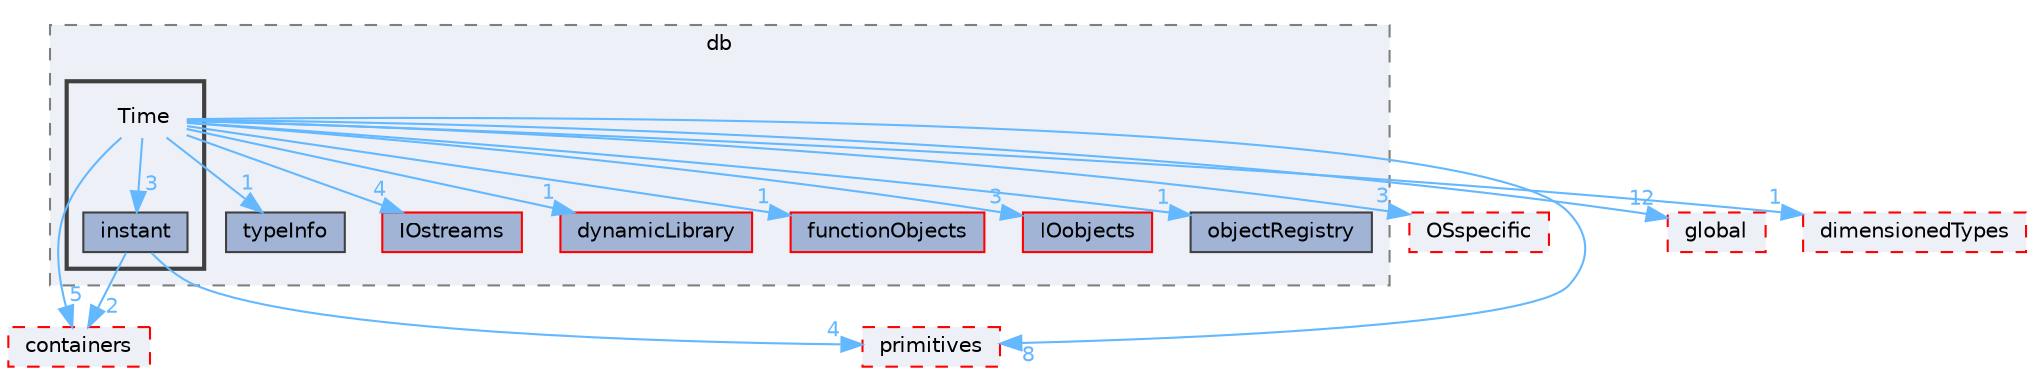digraph "src/OpenFOAM/db/Time"
{
 // LATEX_PDF_SIZE
  bgcolor="transparent";
  edge [fontname=Helvetica,fontsize=10,labelfontname=Helvetica,labelfontsize=10];
  node [fontname=Helvetica,fontsize=10,shape=box,height=0.2,width=0.4];
  compound=true
  subgraph clusterdir_63c634f7a7cfd679ac26c67fb30fc32f {
    graph [ bgcolor="#edf0f7", pencolor="grey50", label="db", fontname=Helvetica,fontsize=10 style="filled,dashed", URL="dir_63c634f7a7cfd679ac26c67fb30fc32f.html",tooltip=""]
  dir_44d37d0c4e72ffac3c5738348b92cda3 [label="typeInfo", fillcolor="#a2b4d6", color="grey25", style="filled", URL="dir_44d37d0c4e72ffac3c5738348b92cda3.html",tooltip=""];
  dir_466e4f5b4cc1582939ab4ceba36098d8 [label="IOstreams", fillcolor="#a2b4d6", color="red", style="filled", URL="dir_466e4f5b4cc1582939ab4ceba36098d8.html",tooltip=""];
  dir_65d267bb6b65740acaf7d5fe4aebd101 [label="dynamicLibrary", fillcolor="#a2b4d6", color="red", style="filled", URL="dir_65d267bb6b65740acaf7d5fe4aebd101.html",tooltip=""];
  dir_b1391b8691e21d3cff54e51a698f3c2b [label="functionObjects", fillcolor="#a2b4d6", color="red", style="filled", URL="dir_b1391b8691e21d3cff54e51a698f3c2b.html",tooltip=""];
  dir_cc10b28373a5cdb85fcb1ececb22619b [label="IOobjects", fillcolor="#a2b4d6", color="red", style="filled", URL="dir_cc10b28373a5cdb85fcb1ececb22619b.html",tooltip=""];
  dir_f80fc3e4842cbab48cb780bc6e6d033e [label="objectRegistry", fillcolor="#a2b4d6", color="grey25", style="filled", URL="dir_f80fc3e4842cbab48cb780bc6e6d033e.html",tooltip=""];
  subgraph clusterdir_ec5b63092fb55ef516ddf05b3841c89d {
    graph [ bgcolor="#edf0f7", pencolor="grey25", label="", fontname=Helvetica,fontsize=10 style="filled,bold", URL="dir_ec5b63092fb55ef516ddf05b3841c89d.html",tooltip=""]
    dir_ec5b63092fb55ef516ddf05b3841c89d [shape=plaintext, label="Time"];
  dir_26837dfc97891e20dedf54475fa49507 [label="instant", fillcolor="#a2b4d6", color="grey25", style="filled", URL="dir_26837dfc97891e20dedf54475fa49507.html",tooltip=""];
  }
  }
  dir_19d0872053bde092be81d7fe3f56cbf7 [label="containers", fillcolor="#edf0f7", color="red", style="filled,dashed", URL="dir_19d0872053bde092be81d7fe3f56cbf7.html",tooltip=""];
  dir_1e7df7a7407fc4618be5c18f76eb7b99 [label="OSspecific", fillcolor="#edf0f7", color="red", style="filled,dashed", URL="dir_1e7df7a7407fc4618be5c18f76eb7b99.html",tooltip=""];
  dir_3e50f45338116b169052b428016851aa [label="primitives", fillcolor="#edf0f7", color="red", style="filled,dashed", URL="dir_3e50f45338116b169052b428016851aa.html",tooltip=""];
  dir_8583492183f4d27c76555f8f333dd07b [label="global", fillcolor="#edf0f7", color="red", style="filled,dashed", URL="dir_8583492183f4d27c76555f8f333dd07b.html",tooltip=""];
  dir_d4979fdf35c07e0caec68718d229a4b4 [label="dimensionedTypes", fillcolor="#edf0f7", color="red", style="filled,dashed", URL="dir_d4979fdf35c07e0caec68718d229a4b4.html",tooltip=""];
  dir_ec5b63092fb55ef516ddf05b3841c89d->dir_19d0872053bde092be81d7fe3f56cbf7 [headlabel="5", labeldistance=1.5 headhref="dir_004036_000669.html" href="dir_004036_000669.html" color="steelblue1" fontcolor="steelblue1"];
  dir_ec5b63092fb55ef516ddf05b3841c89d->dir_1e7df7a7407fc4618be5c18f76eb7b99 [headlabel="3", labeldistance=1.5 headhref="dir_004036_002727.html" href="dir_004036_002727.html" color="steelblue1" fontcolor="steelblue1"];
  dir_ec5b63092fb55ef516ddf05b3841c89d->dir_26837dfc97891e20dedf54475fa49507 [headlabel="3", labeldistance=1.5 headhref="dir_004036_001874.html" href="dir_004036_001874.html" color="steelblue1" fontcolor="steelblue1"];
  dir_ec5b63092fb55ef516ddf05b3841c89d->dir_3e50f45338116b169052b428016851aa [headlabel="8", labeldistance=1.5 headhref="dir_004036_003069.html" href="dir_004036_003069.html" color="steelblue1" fontcolor="steelblue1"];
  dir_ec5b63092fb55ef516ddf05b3841c89d->dir_44d37d0c4e72ffac3c5738348b92cda3 [headlabel="1", labeldistance=1.5 headhref="dir_004036_004179.html" href="dir_004036_004179.html" color="steelblue1" fontcolor="steelblue1"];
  dir_ec5b63092fb55ef516ddf05b3841c89d->dir_466e4f5b4cc1582939ab4ceba36098d8 [headlabel="4", labeldistance=1.5 headhref="dir_004036_001967.html" href="dir_004036_001967.html" color="steelblue1" fontcolor="steelblue1"];
  dir_ec5b63092fb55ef516ddf05b3841c89d->dir_65d267bb6b65740acaf7d5fe4aebd101 [headlabel="1", labeldistance=1.5 headhref="dir_004036_001084.html" href="dir_004036_001084.html" color="steelblue1" fontcolor="steelblue1"];
  dir_ec5b63092fb55ef516ddf05b3841c89d->dir_8583492183f4d27c76555f8f333dd07b [headlabel="12", labeldistance=1.5 headhref="dir_004036_001645.html" href="dir_004036_001645.html" color="steelblue1" fontcolor="steelblue1"];
  dir_ec5b63092fb55ef516ddf05b3841c89d->dir_b1391b8691e21d3cff54e51a698f3c2b [headlabel="1", labeldistance=1.5 headhref="dir_004036_001521.html" href="dir_004036_001521.html" color="steelblue1" fontcolor="steelblue1"];
  dir_ec5b63092fb55ef516ddf05b3841c89d->dir_cc10b28373a5cdb85fcb1ececb22619b [headlabel="3", labeldistance=1.5 headhref="dir_004036_001964.html" href="dir_004036_001964.html" color="steelblue1" fontcolor="steelblue1"];
  dir_ec5b63092fb55ef516ddf05b3841c89d->dir_d4979fdf35c07e0caec68718d229a4b4 [headlabel="1", labeldistance=1.5 headhref="dir_004036_000949.html" href="dir_004036_000949.html" color="steelblue1" fontcolor="steelblue1"];
  dir_ec5b63092fb55ef516ddf05b3841c89d->dir_f80fc3e4842cbab48cb780bc6e6d033e [headlabel="1", labeldistance=1.5 headhref="dir_004036_002674.html" href="dir_004036_002674.html" color="steelblue1" fontcolor="steelblue1"];
  dir_26837dfc97891e20dedf54475fa49507->dir_19d0872053bde092be81d7fe3f56cbf7 [headlabel="2", labeldistance=1.5 headhref="dir_001874_000669.html" href="dir_001874_000669.html" color="steelblue1" fontcolor="steelblue1"];
  dir_26837dfc97891e20dedf54475fa49507->dir_3e50f45338116b169052b428016851aa [headlabel="4", labeldistance=1.5 headhref="dir_001874_003069.html" href="dir_001874_003069.html" color="steelblue1" fontcolor="steelblue1"];
}
